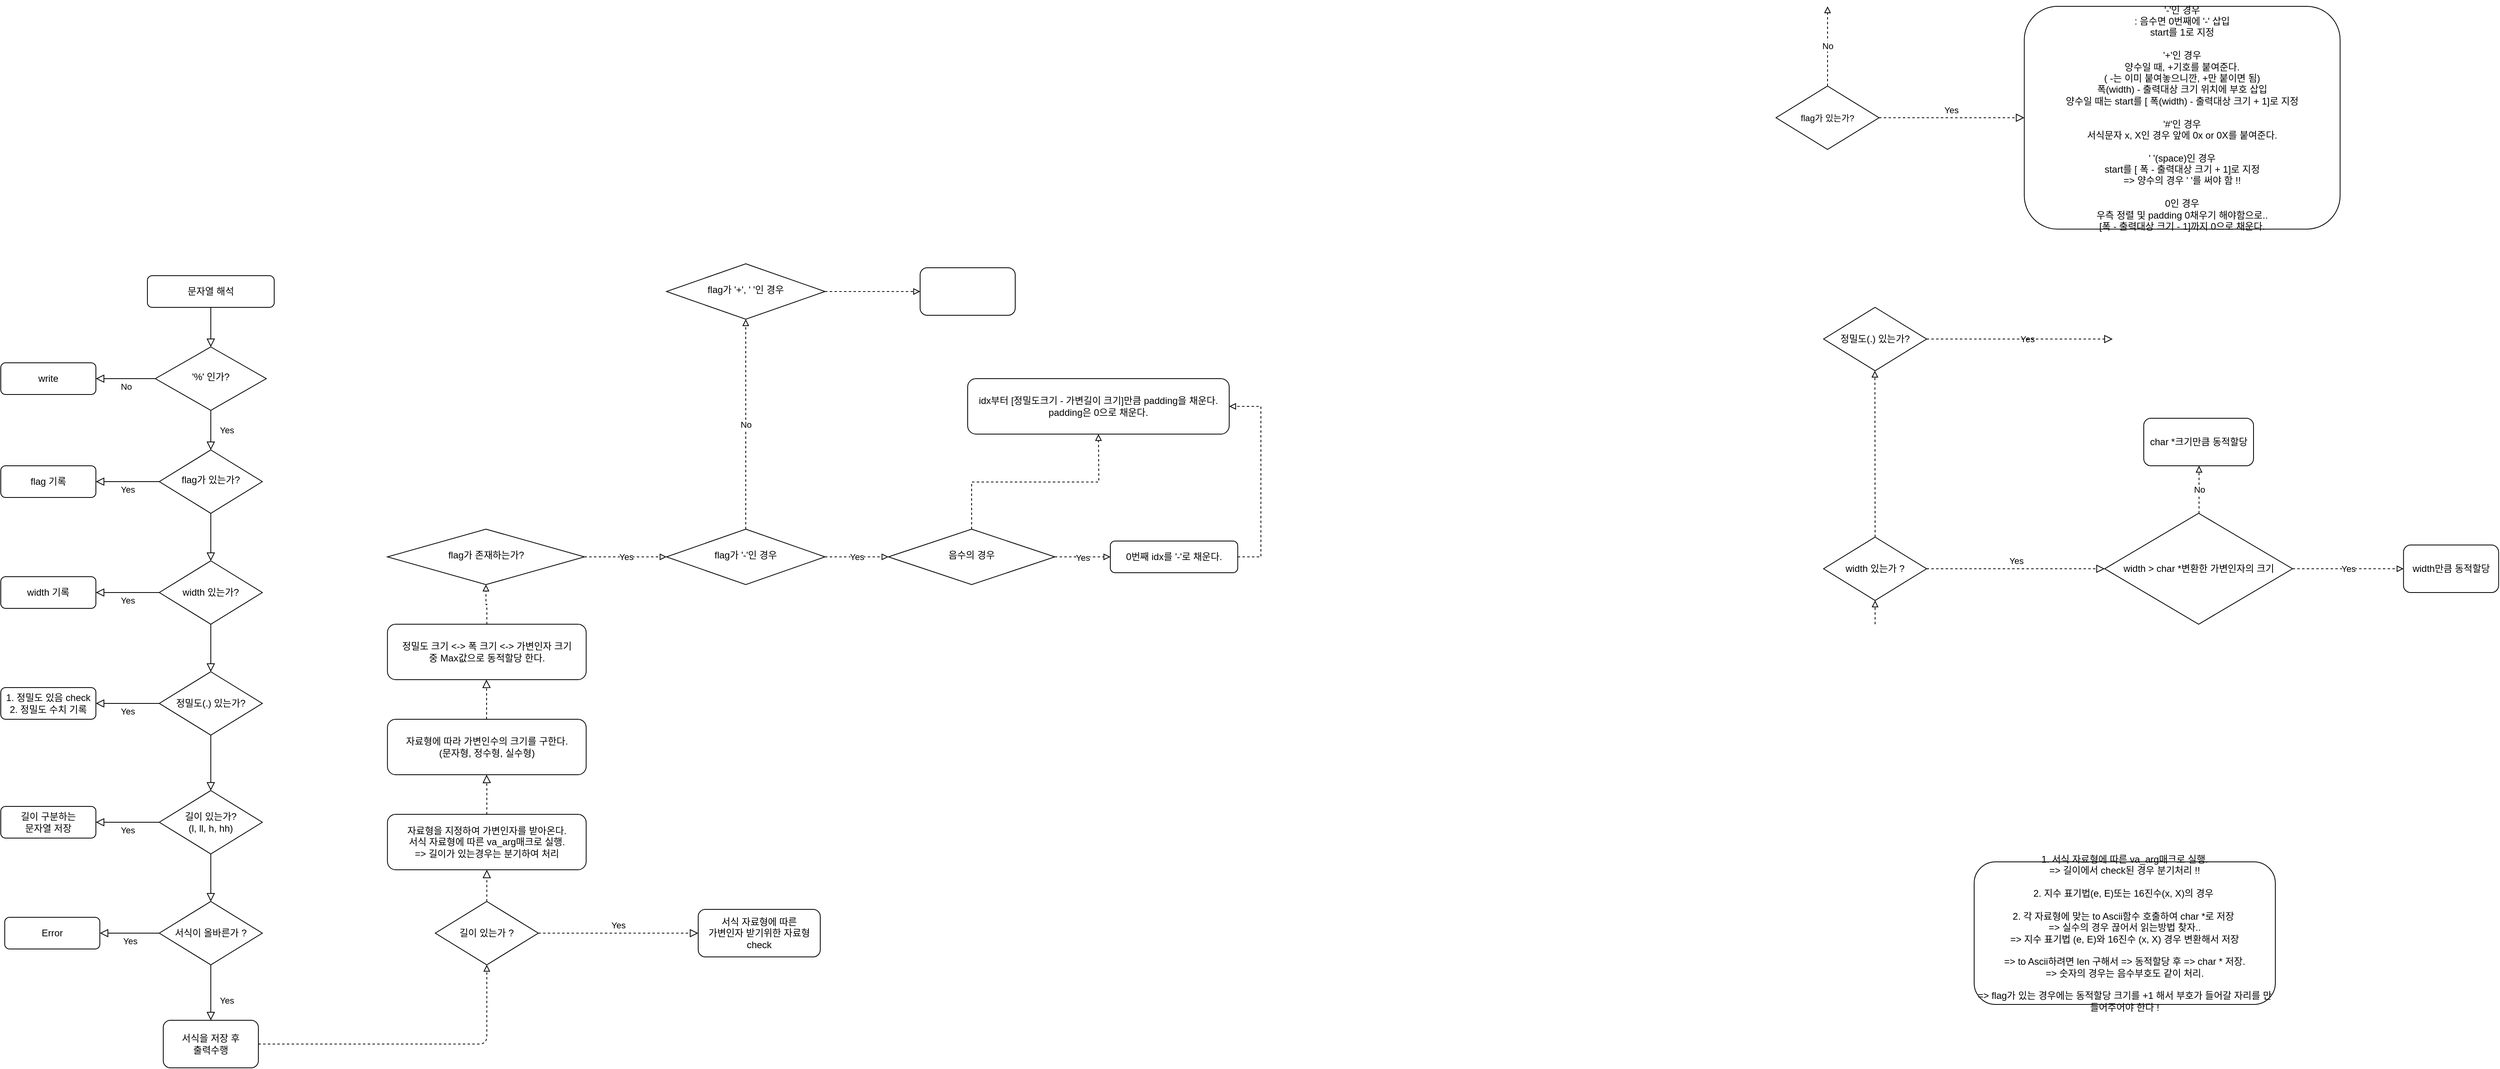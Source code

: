 <mxfile version="13.8.8" type="github">
  <diagram id="C5RBs43oDa-KdzZeNtuy" name="Page-1">
    <mxGraphModel dx="1545" dy="1963" grid="1" gridSize="10" guides="1" tooltips="1" connect="1" arrows="1" fold="1" page="1" pageScale="1" pageWidth="827" pageHeight="1169" math="0" shadow="0">
      <root>
        <mxCell id="WIyWlLk6GJQsqaUBKTNV-0" />
        <mxCell id="WIyWlLk6GJQsqaUBKTNV-1" parent="WIyWlLk6GJQsqaUBKTNV-0" />
        <mxCell id="WIyWlLk6GJQsqaUBKTNV-2" value="" style="rounded=0;html=1;jettySize=auto;orthogonalLoop=1;fontSize=11;endArrow=block;endFill=0;endSize=8;strokeWidth=1;shadow=0;labelBackgroundColor=none;edgeStyle=orthogonalEdgeStyle;" parent="WIyWlLk6GJQsqaUBKTNV-1" source="WIyWlLk6GJQsqaUBKTNV-3" target="WIyWlLk6GJQsqaUBKTNV-6" edge="1">
          <mxGeometry relative="1" as="geometry" />
        </mxCell>
        <mxCell id="WIyWlLk6GJQsqaUBKTNV-3" value="문자열 해석" style="rounded=1;whiteSpace=wrap;html=1;fontSize=12;glass=0;strokeWidth=1;shadow=0;" parent="WIyWlLk6GJQsqaUBKTNV-1" vertex="1">
          <mxGeometry x="315" y="190" width="160" height="40" as="geometry" />
        </mxCell>
        <mxCell id="WIyWlLk6GJQsqaUBKTNV-4" value="Yes" style="rounded=0;html=1;jettySize=auto;orthogonalLoop=1;fontSize=11;endArrow=block;endFill=0;endSize=8;strokeWidth=1;shadow=0;labelBackgroundColor=none;edgeStyle=orthogonalEdgeStyle;" parent="WIyWlLk6GJQsqaUBKTNV-1" source="WIyWlLk6GJQsqaUBKTNV-6" target="WIyWlLk6GJQsqaUBKTNV-10" edge="1">
          <mxGeometry y="20" relative="1" as="geometry">
            <mxPoint as="offset" />
          </mxGeometry>
        </mxCell>
        <mxCell id="WIyWlLk6GJQsqaUBKTNV-5" value="No" style="edgeStyle=orthogonalEdgeStyle;rounded=0;html=1;jettySize=auto;orthogonalLoop=1;fontSize=11;endArrow=block;endFill=0;endSize=8;strokeWidth=1;shadow=0;labelBackgroundColor=none;entryX=1;entryY=0.5;entryDx=0;entryDy=0;exitX=0;exitY=0.5;exitDx=0;exitDy=0;" parent="WIyWlLk6GJQsqaUBKTNV-1" source="WIyWlLk6GJQsqaUBKTNV-6" target="WIyWlLk6GJQsqaUBKTNV-7" edge="1">
          <mxGeometry y="10" relative="1" as="geometry">
            <mxPoint as="offset" />
            <mxPoint x="46" y="320" as="sourcePoint" />
          </mxGeometry>
        </mxCell>
        <mxCell id="WIyWlLk6GJQsqaUBKTNV-6" value="&#39;%&#39; 인가?" style="rhombus;whiteSpace=wrap;html=1;shadow=0;fontFamily=Helvetica;fontSize=12;align=center;strokeWidth=1;spacing=6;spacingTop=-4;" parent="WIyWlLk6GJQsqaUBKTNV-1" vertex="1">
          <mxGeometry x="325" y="280" width="140" height="80" as="geometry" />
        </mxCell>
        <mxCell id="WIyWlLk6GJQsqaUBKTNV-7" value="write" style="rounded=1;whiteSpace=wrap;html=1;fontSize=12;glass=0;strokeWidth=1;shadow=0;" parent="WIyWlLk6GJQsqaUBKTNV-1" vertex="1">
          <mxGeometry x="130" y="300" width="120" height="40" as="geometry" />
        </mxCell>
        <mxCell id="WIyWlLk6GJQsqaUBKTNV-8" value="" style="rounded=0;html=1;jettySize=auto;orthogonalLoop=1;fontSize=11;endArrow=block;endFill=0;endSize=8;strokeWidth=1;shadow=0;labelBackgroundColor=none;edgeStyle=orthogonalEdgeStyle;entryX=0.5;entryY=0;entryDx=0;entryDy=0;" parent="WIyWlLk6GJQsqaUBKTNV-1" source="WIyWlLk6GJQsqaUBKTNV-10" target="HWznGPXGOaG3OOnh7ew8-0" edge="1">
          <mxGeometry x="0.273" y="20" relative="1" as="geometry">
            <mxPoint as="offset" />
            <mxPoint x="415" y="540" as="targetPoint" />
            <Array as="points" />
          </mxGeometry>
        </mxCell>
        <mxCell id="WIyWlLk6GJQsqaUBKTNV-9" value="Yes" style="edgeStyle=orthogonalEdgeStyle;rounded=0;html=1;jettySize=auto;orthogonalLoop=1;fontSize=11;endArrow=block;endFill=0;endSize=8;strokeWidth=1;shadow=0;labelBackgroundColor=none;entryX=1;entryY=0.5;entryDx=0;entryDy=0;exitX=0;exitY=0.5;exitDx=0;exitDy=0;" parent="WIyWlLk6GJQsqaUBKTNV-1" source="WIyWlLk6GJQsqaUBKTNV-10" target="WIyWlLk6GJQsqaUBKTNV-12" edge="1">
          <mxGeometry y="10" relative="1" as="geometry">
            <mxPoint as="offset" />
            <mxPoint x="41" y="450" as="sourcePoint" />
          </mxGeometry>
        </mxCell>
        <mxCell id="WIyWlLk6GJQsqaUBKTNV-10" value="flag가 있는가?" style="rhombus;whiteSpace=wrap;html=1;shadow=0;fontFamily=Helvetica;fontSize=12;align=center;strokeWidth=1;spacing=6;spacingTop=-4;" parent="WIyWlLk6GJQsqaUBKTNV-1" vertex="1">
          <mxGeometry x="330" y="410" width="130" height="80" as="geometry" />
        </mxCell>
        <mxCell id="WIyWlLk6GJQsqaUBKTNV-12" value="flag 기록" style="rounded=1;whiteSpace=wrap;html=1;fontSize=12;glass=0;strokeWidth=1;shadow=0;" parent="WIyWlLk6GJQsqaUBKTNV-1" vertex="1">
          <mxGeometry x="130" y="430" width="120" height="40" as="geometry" />
        </mxCell>
        <mxCell id="HWznGPXGOaG3OOnh7ew8-0" value="width 있는가?" style="rhombus;whiteSpace=wrap;html=1;" vertex="1" parent="WIyWlLk6GJQsqaUBKTNV-1">
          <mxGeometry x="330" y="550" width="130" height="80" as="geometry" />
        </mxCell>
        <mxCell id="HWznGPXGOaG3OOnh7ew8-6" value="width 기록" style="rounded=1;whiteSpace=wrap;html=1;fontSize=12;glass=0;strokeWidth=1;shadow=0;" vertex="1" parent="WIyWlLk6GJQsqaUBKTNV-1">
          <mxGeometry x="130" y="570" width="120" height="40" as="geometry" />
        </mxCell>
        <mxCell id="HWznGPXGOaG3OOnh7ew8-9" value="정밀도(.) 있는가?" style="rhombus;whiteSpace=wrap;html=1;" vertex="1" parent="WIyWlLk6GJQsqaUBKTNV-1">
          <mxGeometry x="330" y="690" width="130" height="80" as="geometry" />
        </mxCell>
        <mxCell id="HWznGPXGOaG3OOnh7ew8-10" value="" style="rounded=0;html=1;jettySize=auto;orthogonalLoop=1;fontSize=11;endArrow=block;endFill=0;endSize=8;strokeWidth=1;shadow=0;labelBackgroundColor=none;edgeStyle=orthogonalEdgeStyle;entryX=0.5;entryY=0;entryDx=0;entryDy=0;exitX=0.5;exitY=1;exitDx=0;exitDy=0;" edge="1" parent="WIyWlLk6GJQsqaUBKTNV-1" source="HWznGPXGOaG3OOnh7ew8-0" target="HWznGPXGOaG3OOnh7ew8-9">
          <mxGeometry x="0.273" y="20" relative="1" as="geometry">
            <mxPoint as="offset" />
            <mxPoint x="405" y="520" as="sourcePoint" />
            <mxPoint x="405" y="610" as="targetPoint" />
            <Array as="points" />
          </mxGeometry>
        </mxCell>
        <mxCell id="HWznGPXGOaG3OOnh7ew8-12" value="1. 정밀도 있음 check&lt;br&gt;2. 정밀도 수치 기록" style="rounded=1;whiteSpace=wrap;html=1;fontSize=12;glass=0;strokeWidth=1;shadow=0;" vertex="1" parent="WIyWlLk6GJQsqaUBKTNV-1">
          <mxGeometry x="130" y="710" width="120" height="40" as="geometry" />
        </mxCell>
        <mxCell id="HWznGPXGOaG3OOnh7ew8-13" value="길이 있는가?&lt;br&gt;(l, ll, h, hh)" style="rhombus;whiteSpace=wrap;html=1;" vertex="1" parent="WIyWlLk6GJQsqaUBKTNV-1">
          <mxGeometry x="330" y="840" width="130" height="80" as="geometry" />
        </mxCell>
        <mxCell id="HWznGPXGOaG3OOnh7ew8-15" value="길이 구분하는 &lt;br&gt;문자열 저장" style="rounded=1;whiteSpace=wrap;html=1;fontSize=12;glass=0;strokeWidth=1;shadow=0;" vertex="1" parent="WIyWlLk6GJQsqaUBKTNV-1">
          <mxGeometry x="130" y="860" width="120" height="40" as="geometry" />
        </mxCell>
        <mxCell id="HWznGPXGOaG3OOnh7ew8-16" value="" style="rounded=0;html=1;jettySize=auto;orthogonalLoop=1;fontSize=11;endArrow=block;endFill=0;endSize=8;strokeWidth=1;shadow=0;labelBackgroundColor=none;edgeStyle=orthogonalEdgeStyle;exitX=0.5;exitY=1;exitDx=0;exitDy=0;" edge="1" parent="WIyWlLk6GJQsqaUBKTNV-1" source="HWznGPXGOaG3OOnh7ew8-9">
          <mxGeometry x="0.273" y="20" relative="1" as="geometry">
            <mxPoint as="offset" />
            <mxPoint x="394.5" y="775" as="sourcePoint" />
            <mxPoint x="395" y="840" as="targetPoint" />
            <Array as="points" />
          </mxGeometry>
        </mxCell>
        <mxCell id="HWznGPXGOaG3OOnh7ew8-17" value="서식이 올바른가 ?" style="rhombus;whiteSpace=wrap;html=1;" vertex="1" parent="WIyWlLk6GJQsqaUBKTNV-1">
          <mxGeometry x="330" y="980" width="130" height="80" as="geometry" />
        </mxCell>
        <mxCell id="HWznGPXGOaG3OOnh7ew8-19" value="Error" style="rounded=1;whiteSpace=wrap;html=1;fontSize=12;glass=0;strokeWidth=1;shadow=0;" vertex="1" parent="WIyWlLk6GJQsqaUBKTNV-1">
          <mxGeometry x="135" y="1000" width="120" height="40" as="geometry" />
        </mxCell>
        <mxCell id="HWznGPXGOaG3OOnh7ew8-20" value="" style="rounded=0;html=1;jettySize=auto;orthogonalLoop=1;fontSize=11;endArrow=block;endFill=0;endSize=8;strokeWidth=1;shadow=0;labelBackgroundColor=none;edgeStyle=orthogonalEdgeStyle;exitX=0.5;exitY=1;exitDx=0;exitDy=0;entryX=0.5;entryY=0;entryDx=0;entryDy=0;" edge="1" parent="WIyWlLk6GJQsqaUBKTNV-1" source="HWznGPXGOaG3OOnh7ew8-13" target="HWznGPXGOaG3OOnh7ew8-17">
          <mxGeometry x="0.273" y="20" relative="1" as="geometry">
            <mxPoint as="offset" />
            <mxPoint x="394.5" y="1030" as="sourcePoint" />
            <mxPoint x="395" y="990" as="targetPoint" />
            <Array as="points" />
          </mxGeometry>
        </mxCell>
        <mxCell id="HWznGPXGOaG3OOnh7ew8-26" value="Yes" style="rounded=0;html=1;jettySize=auto;orthogonalLoop=1;fontSize=11;endArrow=block;endFill=0;endSize=8;strokeWidth=1;shadow=0;labelBackgroundColor=none;edgeStyle=orthogonalEdgeStyle;exitX=0.5;exitY=1;exitDx=0;exitDy=0;entryX=0.5;entryY=0;entryDx=0;entryDy=0;" edge="1" parent="WIyWlLk6GJQsqaUBKTNV-1" source="HWznGPXGOaG3OOnh7ew8-17">
          <mxGeometry x="0.273" y="20" relative="1" as="geometry">
            <mxPoint as="offset" />
            <mxPoint x="404.5" y="1040" as="sourcePoint" />
            <mxPoint x="395" y="1130" as="targetPoint" />
            <Array as="points" />
          </mxGeometry>
        </mxCell>
        <mxCell id="HWznGPXGOaG3OOnh7ew8-31" value="서식을 저장 후&lt;br&gt;출력수행" style="rounded=1;whiteSpace=wrap;html=1;" vertex="1" parent="WIyWlLk6GJQsqaUBKTNV-1">
          <mxGeometry x="335" y="1130" width="120" height="60" as="geometry" />
        </mxCell>
        <mxCell id="HWznGPXGOaG3OOnh7ew8-33" value="Yes" style="edgeStyle=orthogonalEdgeStyle;rounded=0;html=1;jettySize=auto;orthogonalLoop=1;fontSize=11;endArrow=block;endFill=0;endSize=8;strokeWidth=1;shadow=0;labelBackgroundColor=none;entryX=1;entryY=0.5;entryDx=0;entryDy=0;exitX=0;exitY=0.5;exitDx=0;exitDy=0;" edge="1" parent="WIyWlLk6GJQsqaUBKTNV-1" source="HWznGPXGOaG3OOnh7ew8-0" target="HWznGPXGOaG3OOnh7ew8-6">
          <mxGeometry y="10" relative="1" as="geometry">
            <mxPoint as="offset" />
            <mxPoint x="340" y="495" as="sourcePoint" />
            <mxPoint x="260" y="495" as="targetPoint" />
          </mxGeometry>
        </mxCell>
        <mxCell id="HWznGPXGOaG3OOnh7ew8-34" value="Yes" style="edgeStyle=orthogonalEdgeStyle;rounded=0;html=1;jettySize=auto;orthogonalLoop=1;fontSize=11;endArrow=block;endFill=0;endSize=8;strokeWidth=1;shadow=0;labelBackgroundColor=none;entryX=1;entryY=0.5;entryDx=0;entryDy=0;exitX=0;exitY=0.5;exitDx=0;exitDy=0;" edge="1" parent="WIyWlLk6GJQsqaUBKTNV-1" source="HWznGPXGOaG3OOnh7ew8-9" target="HWznGPXGOaG3OOnh7ew8-12">
          <mxGeometry y="10" relative="1" as="geometry">
            <mxPoint as="offset" />
            <mxPoint x="340" y="600" as="sourcePoint" />
            <mxPoint x="260" y="600" as="targetPoint" />
          </mxGeometry>
        </mxCell>
        <mxCell id="HWznGPXGOaG3OOnh7ew8-35" value="Yes" style="edgeStyle=orthogonalEdgeStyle;rounded=0;html=1;jettySize=auto;orthogonalLoop=1;fontSize=11;endArrow=block;endFill=0;endSize=8;strokeWidth=1;shadow=0;labelBackgroundColor=none;entryX=1;entryY=0.5;entryDx=0;entryDy=0;exitX=0;exitY=0.5;exitDx=0;exitDy=0;" edge="1" parent="WIyWlLk6GJQsqaUBKTNV-1" source="HWznGPXGOaG3OOnh7ew8-13" target="HWznGPXGOaG3OOnh7ew8-15">
          <mxGeometry y="10" relative="1" as="geometry">
            <mxPoint as="offset" />
            <mxPoint x="340" y="740" as="sourcePoint" />
            <mxPoint x="260" y="740" as="targetPoint" />
          </mxGeometry>
        </mxCell>
        <mxCell id="HWznGPXGOaG3OOnh7ew8-36" value="Yes" style="edgeStyle=orthogonalEdgeStyle;rounded=0;html=1;jettySize=auto;orthogonalLoop=1;fontSize=11;endArrow=block;endFill=0;endSize=8;strokeWidth=1;shadow=0;labelBackgroundColor=none;entryX=1;entryY=0.5;entryDx=0;entryDy=0;exitX=0;exitY=0.5;exitDx=0;exitDy=0;" edge="1" parent="WIyWlLk6GJQsqaUBKTNV-1" source="HWznGPXGOaG3OOnh7ew8-17" target="HWznGPXGOaG3OOnh7ew8-19">
          <mxGeometry y="10" relative="1" as="geometry">
            <mxPoint as="offset" />
            <mxPoint x="340" y="890" as="sourcePoint" />
            <mxPoint x="260" y="890" as="targetPoint" />
          </mxGeometry>
        </mxCell>
        <mxCell id="HWznGPXGOaG3OOnh7ew8-40" value="자료형을 지정하여 가변인자를 받아온다.&lt;br&gt;서식 자료형에 따른 va_arg매크로 실행.&lt;br&gt;=&amp;gt; 길이가 있는경우는 분기하여 처리" style="rounded=1;whiteSpace=wrap;html=1;" vertex="1" parent="WIyWlLk6GJQsqaUBKTNV-1">
          <mxGeometry x="617.87" y="870" width="250.76" height="70" as="geometry" />
        </mxCell>
        <mxCell id="HWznGPXGOaG3OOnh7ew8-42" value="" style="endArrow=block;html=1;dashed=1;endFill=0;entryX=0.5;entryY=1;entryDx=0;entryDy=0;exitX=1;exitY=0.5;exitDx=0;exitDy=0;" edge="1" parent="WIyWlLk6GJQsqaUBKTNV-1" source="HWznGPXGOaG3OOnh7ew8-31" target="HWznGPXGOaG3OOnh7ew8-47">
          <mxGeometry width="50" height="50" relative="1" as="geometry">
            <mxPoint x="552.25" y="1160" as="sourcePoint" />
            <mxPoint x="748.25" y="1080" as="targetPoint" />
            <Array as="points">
              <mxPoint x="743.25" y="1160" />
            </Array>
          </mxGeometry>
        </mxCell>
        <mxCell id="HWznGPXGOaG3OOnh7ew8-47" value="길이 있는가 ?" style="rhombus;whiteSpace=wrap;html=1;" vertex="1" parent="WIyWlLk6GJQsqaUBKTNV-1">
          <mxGeometry x="678.25" y="980" width="130" height="80" as="geometry" />
        </mxCell>
        <mxCell id="HWznGPXGOaG3OOnh7ew8-48" value="Yes" style="edgeStyle=orthogonalEdgeStyle;rounded=0;html=1;jettySize=auto;orthogonalLoop=1;fontSize=11;endArrow=block;endFill=0;endSize=8;strokeWidth=1;shadow=0;labelBackgroundColor=none;exitX=1;exitY=0.5;exitDx=0;exitDy=0;dashed=1;entryX=0;entryY=0.5;entryDx=0;entryDy=0;" edge="1" parent="WIyWlLk6GJQsqaUBKTNV-1" source="HWznGPXGOaG3OOnh7ew8-47" target="HWznGPXGOaG3OOnh7ew8-49">
          <mxGeometry y="10" relative="1" as="geometry">
            <mxPoint as="offset" />
            <mxPoint x="432.25" y="1030" as="sourcePoint" />
            <mxPoint x="873.25" y="1020" as="targetPoint" />
          </mxGeometry>
        </mxCell>
        <mxCell id="HWznGPXGOaG3OOnh7ew8-49" value="서식 자료형에 따른&lt;br&gt;가변인자 받기위한 자료형 check" style="rounded=1;whiteSpace=wrap;html=1;" vertex="1" parent="WIyWlLk6GJQsqaUBKTNV-1">
          <mxGeometry x="1010" y="990" width="154" height="60" as="geometry" />
        </mxCell>
        <mxCell id="HWznGPXGOaG3OOnh7ew8-50" value="&lt;font style=&quot;font-size: 12px&quot;&gt;width 있는가 ?&lt;/font&gt;" style="rhombus;whiteSpace=wrap;html=1;" vertex="1" parent="WIyWlLk6GJQsqaUBKTNV-1">
          <mxGeometry x="2430" y="520" width="130" height="80" as="geometry" />
        </mxCell>
        <mxCell id="HWznGPXGOaG3OOnh7ew8-54" value="&lt;span style=&quot;font-size: 11px&quot;&gt;flag가 있는가?&lt;/span&gt;" style="rhombus;whiteSpace=wrap;html=1;" vertex="1" parent="WIyWlLk6GJQsqaUBKTNV-1">
          <mxGeometry x="2370" y="-49.37" width="130" height="80" as="geometry" />
        </mxCell>
        <mxCell id="HWznGPXGOaG3OOnh7ew8-56" value="No" style="endArrow=block;html=1;dashed=1;exitX=0.5;exitY=0;exitDx=0;exitDy=0;endFill=0;" edge="1" parent="WIyWlLk6GJQsqaUBKTNV-1" source="HWznGPXGOaG3OOnh7ew8-54">
          <mxGeometry width="50" height="50" relative="1" as="geometry">
            <mxPoint x="2434.5" y="-60.0" as="sourcePoint" />
            <mxPoint x="2435" y="-150.0" as="targetPoint" />
            <Array as="points" />
          </mxGeometry>
        </mxCell>
        <mxCell id="HWznGPXGOaG3OOnh7ew8-57" value="" style="endArrow=block;html=1;dashed=1;exitX=0.5;exitY=0;exitDx=0;exitDy=0;endFill=0;entryX=0.498;entryY=1;entryDx=0;entryDy=0;entryPerimeter=0;" edge="1" parent="WIyWlLk6GJQsqaUBKTNV-1" source="HWznGPXGOaG3OOnh7ew8-50" target="HWznGPXGOaG3OOnh7ew8-116">
          <mxGeometry width="50" height="50" relative="1" as="geometry">
            <mxPoint x="2505" y="680" as="sourcePoint" />
            <mxPoint x="2494.75" y="320" as="targetPoint" />
            <Array as="points" />
          </mxGeometry>
        </mxCell>
        <mxCell id="HWznGPXGOaG3OOnh7ew8-84" value="&#39;-&#39;인 경우&lt;br&gt;: 음수면 0번째에 &#39;-&#39; 삽입&lt;br&gt;start를 1로 지정&lt;br&gt;&lt;br&gt;&#39;+&#39;인 경우&lt;br&gt;양수일 때, +기호를 붙여준다.&lt;br&gt;( -는 이미 붙여놓으니깐, +만 붙이면 됨)&lt;br&gt;폭(width) - 출력대상 크기 위치에 부호 삽입&lt;br&gt;양수일 때는 start를 [ 폭(width) - 출력대상 크기 + 1]로 지정&lt;br&gt;&lt;br&gt;&#39;#&#39;인 경우&lt;br&gt;서식문자 x, X인 경우 앞에 0x or 0X를 붙여준다.&lt;br&gt;&lt;br&gt;&#39; &#39;(space)인 경우&lt;br&gt;start를 [ 폭 - 출력대상 크기 + 1]로 지정&lt;br&gt;=&amp;gt; 양수의 경우 &#39; &#39;를 써야 함 !!&lt;br&gt;&lt;br&gt;0인 경우&lt;br&gt;우측 정렬 및 padding 0채우기 해야함으로..&lt;br&gt;[폭 - 출력대상 크기 - 1]까지 0으로 채운다.&lt;br&gt;" style="rounded=1;whiteSpace=wrap;html=1;" vertex="1" parent="WIyWlLk6GJQsqaUBKTNV-1">
          <mxGeometry x="2683.25" y="-150" width="398.5" height="281.25" as="geometry" />
        </mxCell>
        <mxCell id="HWznGPXGOaG3OOnh7ew8-95" value="" style="edgeStyle=orthogonalEdgeStyle;rounded=0;html=1;jettySize=auto;orthogonalLoop=1;fontSize=11;endArrow=block;endFill=0;endSize=8;strokeWidth=1;shadow=0;labelBackgroundColor=none;exitX=0.5;exitY=0;exitDx=0;exitDy=0;dashed=1;entryX=0.5;entryY=1;entryDx=0;entryDy=0;" edge="1" parent="WIyWlLk6GJQsqaUBKTNV-1" source="HWznGPXGOaG3OOnh7ew8-47" target="HWznGPXGOaG3OOnh7ew8-40">
          <mxGeometry y="10" relative="1" as="geometry">
            <mxPoint as="offset" />
            <mxPoint x="818.25" y="1030" as="sourcePoint" />
            <mxPoint x="883.25" y="1030" as="targetPoint" />
          </mxGeometry>
        </mxCell>
        <mxCell id="HWznGPXGOaG3OOnh7ew8-97" value="Yes" style="edgeStyle=orthogonalEdgeStyle;rounded=0;html=1;jettySize=auto;orthogonalLoop=1;fontSize=11;endArrow=block;endFill=0;endSize=8;strokeWidth=1;shadow=0;labelBackgroundColor=none;exitX=1;exitY=0.5;exitDx=0;exitDy=0;dashed=1;entryX=0;entryY=0.5;entryDx=0;entryDy=0;" edge="1" parent="WIyWlLk6GJQsqaUBKTNV-1" source="HWznGPXGOaG3OOnh7ew8-54" target="HWznGPXGOaG3OOnh7ew8-84">
          <mxGeometry y="10" relative="1" as="geometry">
            <mxPoint as="offset" />
            <mxPoint x="2510" y="148.13" as="sourcePoint" />
            <mxPoint x="2570" y="-29.87" as="targetPoint" />
          </mxGeometry>
        </mxCell>
        <mxCell id="HWznGPXGOaG3OOnh7ew8-108" value="" style="endArrow=block;html=1;dashed=1;exitX=0.5;exitY=0;exitDx=0;exitDy=0;endFill=0;entryX=0.5;entryY=1;entryDx=0;entryDy=0;" edge="1" parent="WIyWlLk6GJQsqaUBKTNV-1" target="HWznGPXGOaG3OOnh7ew8-50">
          <mxGeometry width="50" height="50" relative="1" as="geometry">
            <mxPoint x="2495" y="630" as="sourcePoint" />
            <mxPoint x="2505" y="480" as="targetPoint" />
            <Array as="points" />
          </mxGeometry>
        </mxCell>
        <mxCell id="HWznGPXGOaG3OOnh7ew8-109" value="Yes" style="edgeStyle=orthogonalEdgeStyle;rounded=0;html=1;jettySize=auto;orthogonalLoop=1;fontSize=11;endArrow=block;endFill=0;endSize=8;strokeWidth=1;shadow=0;labelBackgroundColor=none;dashed=1;entryX=0;entryY=0.5;entryDx=0;entryDy=0;exitX=1;exitY=0.5;exitDx=0;exitDy=0;" edge="1" parent="WIyWlLk6GJQsqaUBKTNV-1" target="HWznGPXGOaG3OOnh7ew8-111" source="HWznGPXGOaG3OOnh7ew8-50">
          <mxGeometry y="10" relative="1" as="geometry">
            <mxPoint as="offset" />
            <mxPoint x="2561.75" y="560" as="sourcePoint" />
            <mxPoint x="2784.75" y="560" as="targetPoint" />
          </mxGeometry>
        </mxCell>
        <mxCell id="HWznGPXGOaG3OOnh7ew8-111" value="width &amp;gt; char *변환한 가변인자의 크기" style="rhombus;whiteSpace=wrap;html=1;" vertex="1" parent="WIyWlLk6GJQsqaUBKTNV-1">
          <mxGeometry x="2784.75" y="490" width="237" height="140" as="geometry" />
        </mxCell>
        <mxCell id="HWznGPXGOaG3OOnh7ew8-112" value="Yes" style="endArrow=block;html=1;dashed=1;exitX=1;exitY=0.5;exitDx=0;exitDy=0;endFill=0;" edge="1" parent="WIyWlLk6GJQsqaUBKTNV-1" source="HWznGPXGOaG3OOnh7ew8-111">
          <mxGeometry width="50" height="50" relative="1" as="geometry">
            <mxPoint x="3171.75" y="630" as="sourcePoint" />
            <mxPoint x="3161.75" y="560" as="targetPoint" />
            <Array as="points" />
          </mxGeometry>
        </mxCell>
        <mxCell id="HWznGPXGOaG3OOnh7ew8-113" value="width만큼 동적할당" style="rounded=1;whiteSpace=wrap;html=1;" vertex="1" parent="WIyWlLk6GJQsqaUBKTNV-1">
          <mxGeometry x="3161.75" y="530" width="120" height="60" as="geometry" />
        </mxCell>
        <mxCell id="HWznGPXGOaG3OOnh7ew8-114" value="No" style="endArrow=block;html=1;dashed=1;endFill=0;" edge="1" parent="WIyWlLk6GJQsqaUBKTNV-1">
          <mxGeometry width="50" height="50" relative="1" as="geometry">
            <mxPoint x="2903.75" y="490" as="sourcePoint" />
            <mxPoint x="2903.75" y="430" as="targetPoint" />
            <Array as="points" />
          </mxGeometry>
        </mxCell>
        <mxCell id="HWznGPXGOaG3OOnh7ew8-115" value="char *크기만큼 동적할당" style="rounded=1;whiteSpace=wrap;html=1;" vertex="1" parent="WIyWlLk6GJQsqaUBKTNV-1">
          <mxGeometry x="2834" y="370" width="138.5" height="60" as="geometry" />
        </mxCell>
        <mxCell id="HWznGPXGOaG3OOnh7ew8-116" value="정밀도(.) 있는가?" style="rhombus;whiteSpace=wrap;html=1;" vertex="1" parent="WIyWlLk6GJQsqaUBKTNV-1">
          <mxGeometry x="2430" y="230" width="130" height="80" as="geometry" />
        </mxCell>
        <mxCell id="HWznGPXGOaG3OOnh7ew8-117" value="Yes" style="edgeStyle=orthogonalEdgeStyle;rounded=0;html=1;jettySize=auto;orthogonalLoop=1;fontSize=11;endArrow=block;endFill=0;endSize=8;strokeWidth=1;shadow=0;labelBackgroundColor=none;dashed=1;exitX=1;exitY=0.5;exitDx=0;exitDy=0;" edge="1" parent="WIyWlLk6GJQsqaUBKTNV-1" source="HWznGPXGOaG3OOnh7ew8-116">
          <mxGeometry y="10" relative="1" as="geometry">
            <mxPoint as="offset" />
            <mxPoint x="2570" y="570" as="sourcePoint" />
            <mxPoint x="2794.75" y="270" as="targetPoint" />
          </mxGeometry>
        </mxCell>
        <mxCell id="HWznGPXGOaG3OOnh7ew8-118" value="1. 서식 자료형에 따른 va_arg매크로 실행.&lt;br&gt;=&amp;gt; 길이에서 check된 경우 분기처리 !!&lt;br&gt;&lt;br&gt;2. 지수 표기법(e, E)또는 16진수(x, X)의 경우&amp;nbsp;&lt;br&gt;&lt;br&gt;2. 각 자료형에 맞는 to Ascii함수 호출하여 char *로 저장&amp;nbsp;&lt;br&gt;=&amp;gt; 실수의 경우 끊어서 읽는방법 찾자..&lt;br&gt;=&amp;gt; 지수 표기법 (e, E)와 16진수 (x, X) 경우 변환해서 저장&lt;br&gt;&lt;br&gt;=&amp;gt; to Ascii하려면 len 구해서 =&amp;gt; 동적할당 후 =&amp;gt; char * 저장.&lt;br&gt;=&amp;gt; 숫자의 경우는 음수부호도 같이 처리.&lt;br&gt;&lt;br&gt;=&amp;gt; flag가 있는 경우에는 동적할당 크기를 +1 해서 부호가 들어갈 자리를 만들어주어야 한다 !" style="rounded=1;whiteSpace=wrap;html=1;" vertex="1" parent="WIyWlLk6GJQsqaUBKTNV-1">
          <mxGeometry x="2620" y="930" width="380" height="180" as="geometry" />
        </mxCell>
        <mxCell id="HWznGPXGOaG3OOnh7ew8-129" value="자료형에 따라 가변인수의 크기를 구한다.&lt;br&gt;(문자형, 정수형, 실수형)" style="rounded=1;whiteSpace=wrap;html=1;" vertex="1" parent="WIyWlLk6GJQsqaUBKTNV-1">
          <mxGeometry x="617.87" y="750" width="250.76" height="70" as="geometry" />
        </mxCell>
        <mxCell id="HWznGPXGOaG3OOnh7ew8-130" value="" style="edgeStyle=orthogonalEdgeStyle;rounded=0;html=1;jettySize=auto;orthogonalLoop=1;fontSize=11;endArrow=block;endFill=0;endSize=8;strokeWidth=1;shadow=0;labelBackgroundColor=none;exitX=0.5;exitY=0;exitDx=0;exitDy=0;dashed=1;" edge="1" parent="WIyWlLk6GJQsqaUBKTNV-1" source="HWznGPXGOaG3OOnh7ew8-40">
          <mxGeometry y="10" relative="1" as="geometry">
            <mxPoint as="offset" />
            <mxPoint x="753.25" y="990" as="sourcePoint" />
            <mxPoint x="743" y="820" as="targetPoint" />
            <Array as="points">
              <mxPoint x="743" y="840" />
              <mxPoint x="743" y="840" />
            </Array>
          </mxGeometry>
        </mxCell>
        <mxCell id="HWznGPXGOaG3OOnh7ew8-131" value="" style="edgeStyle=orthogonalEdgeStyle;rounded=0;html=1;jettySize=auto;orthogonalLoop=1;fontSize=11;endArrow=block;endFill=0;endSize=8;strokeWidth=1;shadow=0;labelBackgroundColor=none;exitX=0.5;exitY=0;exitDx=0;exitDy=0;dashed=1;" edge="1" parent="WIyWlLk6GJQsqaUBKTNV-1">
          <mxGeometry y="10" relative="1" as="geometry">
            <mxPoint as="offset" />
            <mxPoint x="743" y="750" as="sourcePoint" />
            <mxPoint x="742.75" y="700" as="targetPoint" />
            <Array as="points">
              <mxPoint x="742.75" y="720" />
              <mxPoint x="742.75" y="720" />
            </Array>
          </mxGeometry>
        </mxCell>
        <mxCell id="HWznGPXGOaG3OOnh7ew8-161" style="edgeStyle=orthogonalEdgeStyle;rounded=0;orthogonalLoop=1;jettySize=auto;html=1;entryX=0.5;entryY=1;entryDx=0;entryDy=0;dashed=1;endArrow=block;endFill=0;" edge="1" parent="WIyWlLk6GJQsqaUBKTNV-1" source="HWznGPXGOaG3OOnh7ew8-133" target="HWznGPXGOaG3OOnh7ew8-139">
          <mxGeometry relative="1" as="geometry" />
        </mxCell>
        <mxCell id="HWznGPXGOaG3OOnh7ew8-133" value="정밀도 크기 &amp;lt;-&amp;gt; 폭 크기 &amp;lt;-&amp;gt; 가변인자 크기&lt;br&gt;중 Max값으로 동적할당 한다." style="rounded=1;whiteSpace=wrap;html=1;" vertex="1" parent="WIyWlLk6GJQsqaUBKTNV-1">
          <mxGeometry x="617.87" y="630" width="250.76" height="70" as="geometry" />
        </mxCell>
        <mxCell id="HWznGPXGOaG3OOnh7ew8-163" value="Yes" style="edgeStyle=orthogonalEdgeStyle;rounded=0;orthogonalLoop=1;jettySize=auto;html=1;exitX=1;exitY=0.5;exitDx=0;exitDy=0;entryX=0;entryY=0.5;entryDx=0;entryDy=0;dashed=1;endArrow=block;endFill=0;" edge="1" parent="WIyWlLk6GJQsqaUBKTNV-1" source="HWznGPXGOaG3OOnh7ew8-139" target="HWznGPXGOaG3OOnh7ew8-153">
          <mxGeometry relative="1" as="geometry" />
        </mxCell>
        <mxCell id="HWznGPXGOaG3OOnh7ew8-139" value="flag가 존재하는가?" style="rhombus;whiteSpace=wrap;html=1;shadow=0;fontFamily=Helvetica;fontSize=12;align=center;strokeWidth=1;spacing=6;spacingTop=-4;" vertex="1" parent="WIyWlLk6GJQsqaUBKTNV-1">
          <mxGeometry x="617.87" y="510" width="248.63" height="70" as="geometry" />
        </mxCell>
        <mxCell id="HWznGPXGOaG3OOnh7ew8-164" value="No" style="edgeStyle=orthogonalEdgeStyle;rounded=0;orthogonalLoop=1;jettySize=auto;html=1;dashed=1;endArrow=block;endFill=0;entryX=0.5;entryY=1;entryDx=0;entryDy=0;" edge="1" parent="WIyWlLk6GJQsqaUBKTNV-1" source="HWznGPXGOaG3OOnh7ew8-153" target="HWznGPXGOaG3OOnh7ew8-173">
          <mxGeometry relative="1" as="geometry">
            <mxPoint x="1070" y="450" as="targetPoint" />
          </mxGeometry>
        </mxCell>
        <mxCell id="HWznGPXGOaG3OOnh7ew8-166" value="Yes" style="edgeStyle=orthogonalEdgeStyle;rounded=0;orthogonalLoop=1;jettySize=auto;html=1;dashed=1;endArrow=block;endFill=0;" edge="1" parent="WIyWlLk6GJQsqaUBKTNV-1" source="HWznGPXGOaG3OOnh7ew8-153" target="HWznGPXGOaG3OOnh7ew8-165">
          <mxGeometry relative="1" as="geometry" />
        </mxCell>
        <mxCell id="HWznGPXGOaG3OOnh7ew8-153" value="flag가 &#39;-&#39;인 경우" style="rhombus;whiteSpace=wrap;html=1;shadow=0;fontFamily=Helvetica;fontSize=12;align=center;strokeWidth=1;spacing=6;spacingTop=-4;" vertex="1" parent="WIyWlLk6GJQsqaUBKTNV-1">
          <mxGeometry x="970" y="510" width="200" height="70" as="geometry" />
        </mxCell>
        <mxCell id="HWznGPXGOaG3OOnh7ew8-167" value="Yes" style="edgeStyle=orthogonalEdgeStyle;rounded=0;orthogonalLoop=1;jettySize=auto;html=1;dashed=1;endArrow=block;endFill=0;" edge="1" parent="WIyWlLk6GJQsqaUBKTNV-1" source="HWznGPXGOaG3OOnh7ew8-165">
          <mxGeometry relative="1" as="geometry">
            <mxPoint x="1530" y="545" as="targetPoint" />
          </mxGeometry>
        </mxCell>
        <mxCell id="HWznGPXGOaG3OOnh7ew8-171" style="edgeStyle=orthogonalEdgeStyle;rounded=0;orthogonalLoop=1;jettySize=auto;html=1;exitX=0.5;exitY=0;exitDx=0;exitDy=0;dashed=1;endArrow=block;endFill=0;" edge="1" parent="WIyWlLk6GJQsqaUBKTNV-1" source="HWznGPXGOaG3OOnh7ew8-165">
          <mxGeometry relative="1" as="geometry">
            <mxPoint x="1515" y="390" as="targetPoint" />
          </mxGeometry>
        </mxCell>
        <mxCell id="HWznGPXGOaG3OOnh7ew8-165" value="음수의 경우" style="rhombus;whiteSpace=wrap;html=1;shadow=0;fontFamily=Helvetica;fontSize=12;align=center;strokeWidth=1;spacing=6;spacingTop=-4;" vertex="1" parent="WIyWlLk6GJQsqaUBKTNV-1">
          <mxGeometry x="1250" y="510" width="210" height="70" as="geometry" />
        </mxCell>
        <mxCell id="HWznGPXGOaG3OOnh7ew8-172" style="edgeStyle=orthogonalEdgeStyle;rounded=0;orthogonalLoop=1;jettySize=auto;html=1;entryX=1;entryY=0.5;entryDx=0;entryDy=0;dashed=1;endArrow=block;endFill=0;exitX=1;exitY=0.5;exitDx=0;exitDy=0;" edge="1" parent="WIyWlLk6GJQsqaUBKTNV-1" source="HWznGPXGOaG3OOnh7ew8-168" target="HWznGPXGOaG3OOnh7ew8-169">
          <mxGeometry relative="1" as="geometry">
            <Array as="points">
              <mxPoint x="1720" y="545" />
              <mxPoint x="1720" y="355" />
            </Array>
          </mxGeometry>
        </mxCell>
        <mxCell id="HWznGPXGOaG3OOnh7ew8-168" value="0번째 idx를 &#39;-&#39;로 채운다." style="rounded=1;whiteSpace=wrap;html=1;" vertex="1" parent="WIyWlLk6GJQsqaUBKTNV-1">
          <mxGeometry x="1530" y="525" width="160.76" height="40" as="geometry" />
        </mxCell>
        <mxCell id="HWznGPXGOaG3OOnh7ew8-169" value="idx부터 [정밀도크기 - 가변길이 크기]만큼 padding을 채운다.&lt;br&gt;padding은 0으로 채운다." style="rounded=1;whiteSpace=wrap;html=1;" vertex="1" parent="WIyWlLk6GJQsqaUBKTNV-1">
          <mxGeometry x="1350" y="320" width="330" height="70" as="geometry" />
        </mxCell>
        <mxCell id="HWznGPXGOaG3OOnh7ew8-175" style="edgeStyle=orthogonalEdgeStyle;rounded=0;orthogonalLoop=1;jettySize=auto;html=1;dashed=1;endArrow=block;endFill=0;" edge="1" parent="WIyWlLk6GJQsqaUBKTNV-1" source="HWznGPXGOaG3OOnh7ew8-173" target="HWznGPXGOaG3OOnh7ew8-176">
          <mxGeometry relative="1" as="geometry">
            <mxPoint x="1350" y="210" as="targetPoint" />
          </mxGeometry>
        </mxCell>
        <mxCell id="HWznGPXGOaG3OOnh7ew8-173" value="flag가 &#39;+&#39;, &#39; &#39;인 경우" style="rhombus;whiteSpace=wrap;html=1;shadow=0;fontFamily=Helvetica;fontSize=12;align=center;strokeWidth=1;spacing=6;spacingTop=-4;" vertex="1" parent="WIyWlLk6GJQsqaUBKTNV-1">
          <mxGeometry x="970" y="175" width="200" height="70" as="geometry" />
        </mxCell>
        <mxCell id="HWznGPXGOaG3OOnh7ew8-176" value="" style="rounded=1;whiteSpace=wrap;html=1;" vertex="1" parent="WIyWlLk6GJQsqaUBKTNV-1">
          <mxGeometry x="1290" y="180" width="120" height="60" as="geometry" />
        </mxCell>
      </root>
    </mxGraphModel>
  </diagram>
</mxfile>
